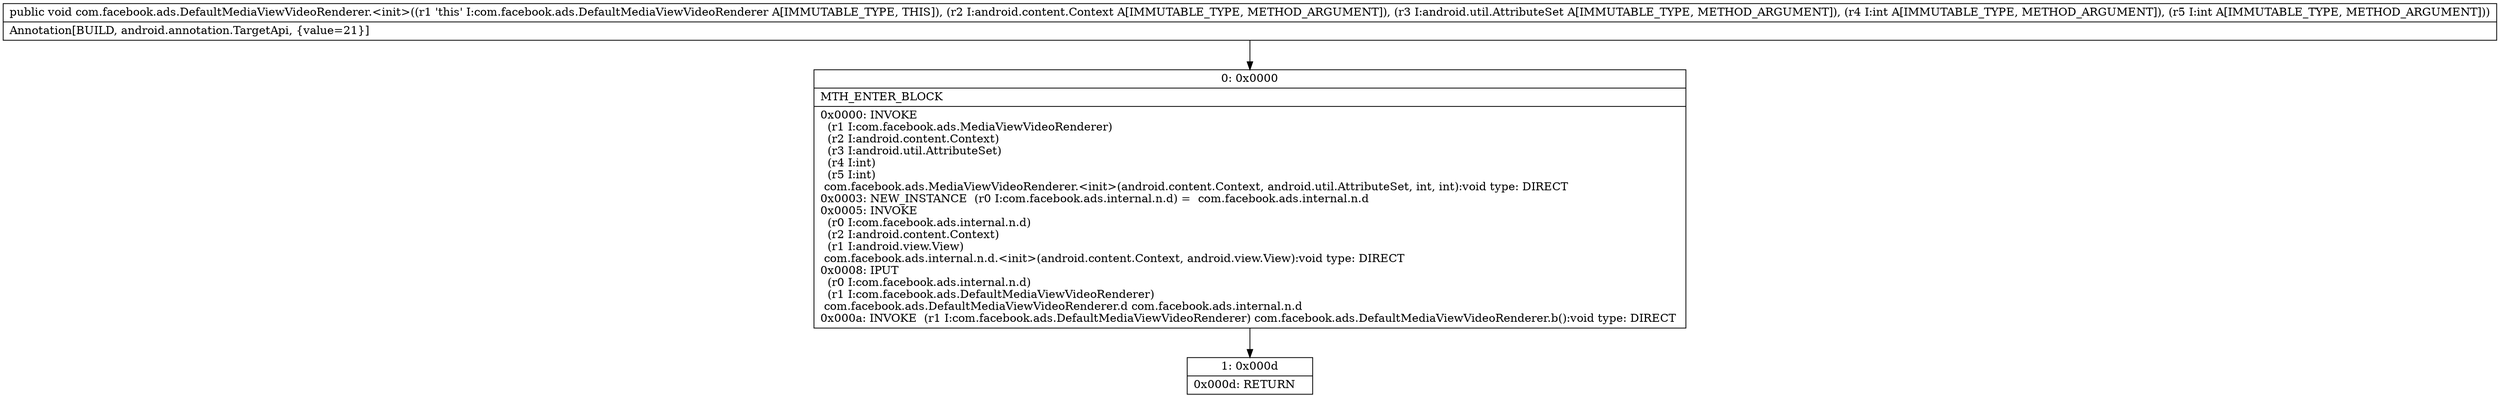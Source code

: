 digraph "CFG forcom.facebook.ads.DefaultMediaViewVideoRenderer.\<init\>(Landroid\/content\/Context;Landroid\/util\/AttributeSet;II)V" {
Node_0 [shape=record,label="{0\:\ 0x0000|MTH_ENTER_BLOCK\l|0x0000: INVOKE  \l  (r1 I:com.facebook.ads.MediaViewVideoRenderer)\l  (r2 I:android.content.Context)\l  (r3 I:android.util.AttributeSet)\l  (r4 I:int)\l  (r5 I:int)\l com.facebook.ads.MediaViewVideoRenderer.\<init\>(android.content.Context, android.util.AttributeSet, int, int):void type: DIRECT \l0x0003: NEW_INSTANCE  (r0 I:com.facebook.ads.internal.n.d) =  com.facebook.ads.internal.n.d \l0x0005: INVOKE  \l  (r0 I:com.facebook.ads.internal.n.d)\l  (r2 I:android.content.Context)\l  (r1 I:android.view.View)\l com.facebook.ads.internal.n.d.\<init\>(android.content.Context, android.view.View):void type: DIRECT \l0x0008: IPUT  \l  (r0 I:com.facebook.ads.internal.n.d)\l  (r1 I:com.facebook.ads.DefaultMediaViewVideoRenderer)\l com.facebook.ads.DefaultMediaViewVideoRenderer.d com.facebook.ads.internal.n.d \l0x000a: INVOKE  (r1 I:com.facebook.ads.DefaultMediaViewVideoRenderer) com.facebook.ads.DefaultMediaViewVideoRenderer.b():void type: DIRECT \l}"];
Node_1 [shape=record,label="{1\:\ 0x000d|0x000d: RETURN   \l}"];
MethodNode[shape=record,label="{public void com.facebook.ads.DefaultMediaViewVideoRenderer.\<init\>((r1 'this' I:com.facebook.ads.DefaultMediaViewVideoRenderer A[IMMUTABLE_TYPE, THIS]), (r2 I:android.content.Context A[IMMUTABLE_TYPE, METHOD_ARGUMENT]), (r3 I:android.util.AttributeSet A[IMMUTABLE_TYPE, METHOD_ARGUMENT]), (r4 I:int A[IMMUTABLE_TYPE, METHOD_ARGUMENT]), (r5 I:int A[IMMUTABLE_TYPE, METHOD_ARGUMENT]))  | Annotation[BUILD, android.annotation.TargetApi, \{value=21\}]\l}"];
MethodNode -> Node_0;
Node_0 -> Node_1;
}

